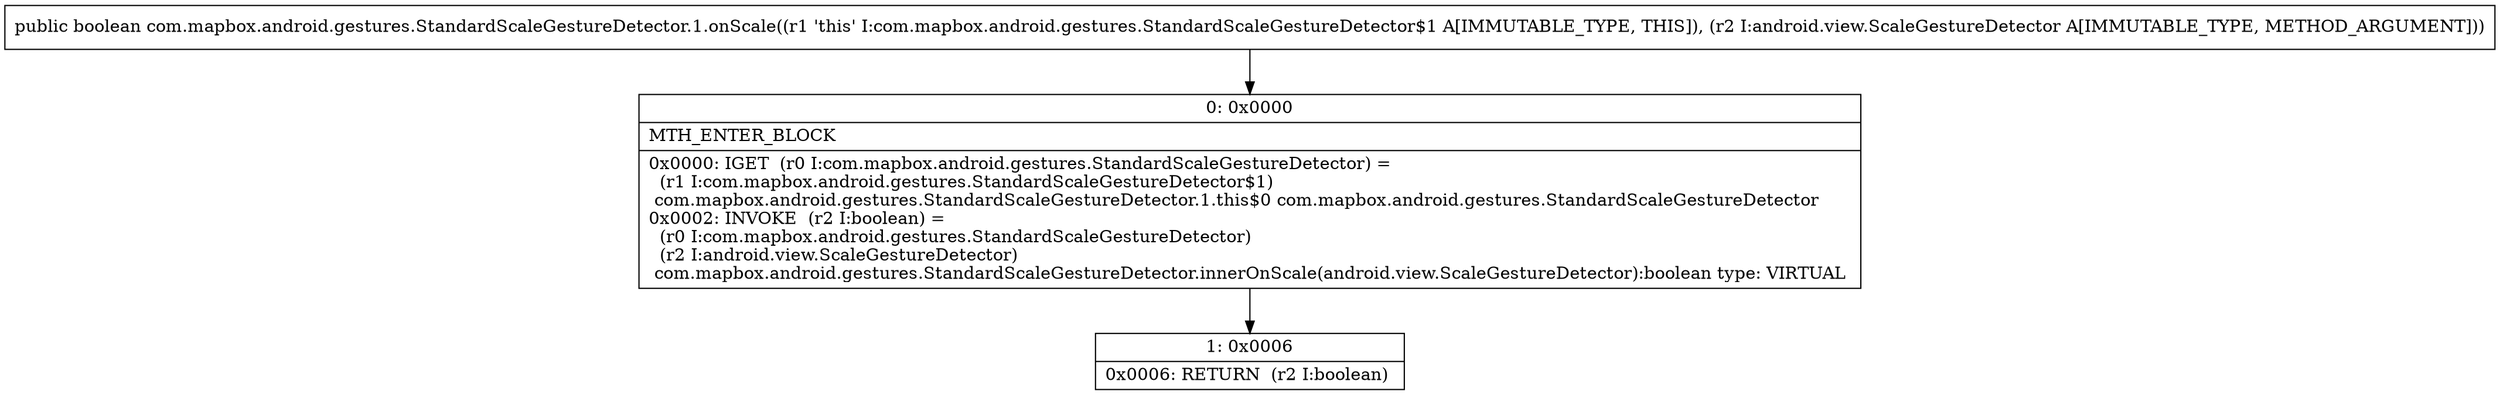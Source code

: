digraph "CFG forcom.mapbox.android.gestures.StandardScaleGestureDetector.1.onScale(Landroid\/view\/ScaleGestureDetector;)Z" {
Node_0 [shape=record,label="{0\:\ 0x0000|MTH_ENTER_BLOCK\l|0x0000: IGET  (r0 I:com.mapbox.android.gestures.StandardScaleGestureDetector) = \l  (r1 I:com.mapbox.android.gestures.StandardScaleGestureDetector$1)\l com.mapbox.android.gestures.StandardScaleGestureDetector.1.this$0 com.mapbox.android.gestures.StandardScaleGestureDetector \l0x0002: INVOKE  (r2 I:boolean) = \l  (r0 I:com.mapbox.android.gestures.StandardScaleGestureDetector)\l  (r2 I:android.view.ScaleGestureDetector)\l com.mapbox.android.gestures.StandardScaleGestureDetector.innerOnScale(android.view.ScaleGestureDetector):boolean type: VIRTUAL \l}"];
Node_1 [shape=record,label="{1\:\ 0x0006|0x0006: RETURN  (r2 I:boolean) \l}"];
MethodNode[shape=record,label="{public boolean com.mapbox.android.gestures.StandardScaleGestureDetector.1.onScale((r1 'this' I:com.mapbox.android.gestures.StandardScaleGestureDetector$1 A[IMMUTABLE_TYPE, THIS]), (r2 I:android.view.ScaleGestureDetector A[IMMUTABLE_TYPE, METHOD_ARGUMENT])) }"];
MethodNode -> Node_0;
Node_0 -> Node_1;
}

